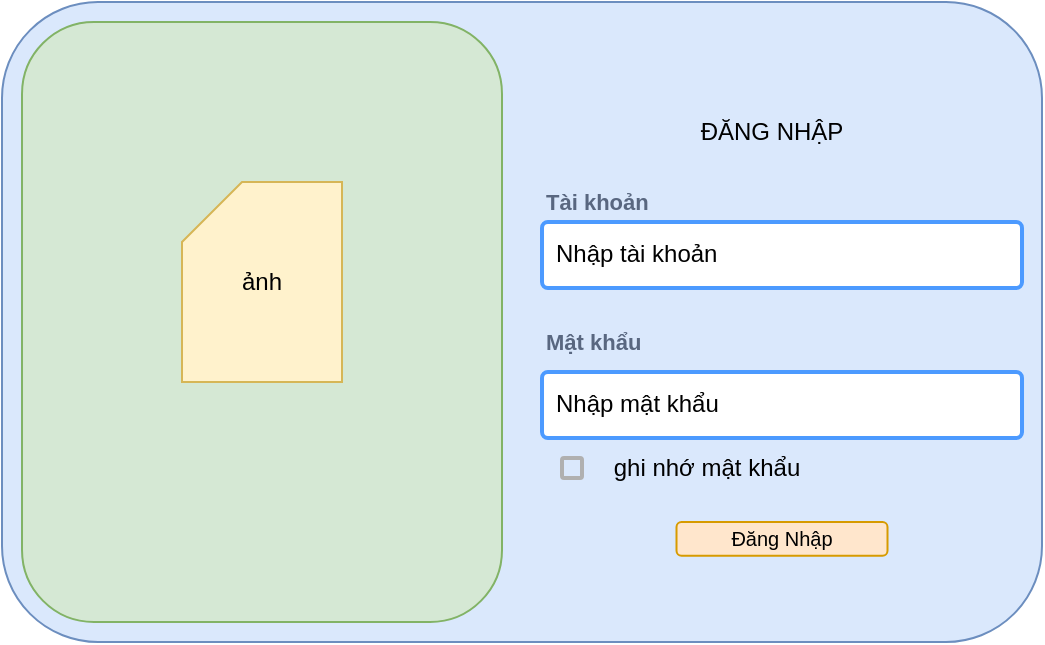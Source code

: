 <mxfile version="20.3.0" type="device"><diagram id="lBxqyL2BKWSZkJqHEuV9" name="Page-1"><mxGraphModel dx="865" dy="534" grid="1" gridSize="10" guides="1" tooltips="1" connect="1" arrows="1" fold="1" page="1" pageScale="1" pageWidth="850" pageHeight="1100" math="0" shadow="0"><root><mxCell id="0"/><mxCell id="1" parent="0"/><mxCell id="puMYpklkMqaPWkSAyZer-1" value="" style="rounded=1;whiteSpace=wrap;html=1;fillColor=#dae8fc;strokeColor=#6c8ebf;" vertex="1" parent="1"><mxGeometry x="130" y="570" width="520" height="320" as="geometry"/></mxCell><mxCell id="puMYpklkMqaPWkSAyZer-2" value="" style="rounded=1;whiteSpace=wrap;html=1;fillColor=#d5e8d4;strokeColor=#82b366;" vertex="1" parent="1"><mxGeometry x="140.004" y="579.997" width="240" height="300" as="geometry"/></mxCell><mxCell id="puMYpklkMqaPWkSAyZer-3" value="ảnh" style="shape=card;whiteSpace=wrap;html=1;fillColor=#fff2cc;strokeColor=#d6b656;" vertex="1" parent="1"><mxGeometry x="220.004" y="659.997" width="80" height="100" as="geometry"/></mxCell><mxCell id="puMYpklkMqaPWkSAyZer-4" value="ĐĂNG NHẬP" style="text;html=1;strokeColor=none;fillColor=none;align=center;verticalAlign=middle;whiteSpace=wrap;rounded=0;" vertex="1" parent="1"><mxGeometry x="470.004" y="619.997" width="90" height="30" as="geometry"/></mxCell><mxCell id="puMYpklkMqaPWkSAyZer-5" value="Tài khoản" style="fillColor=none;strokeColor=none;html=1;fontSize=11;fontStyle=0;align=left;fontColor=#596780;fontStyle=1;fontSize=11" vertex="1" parent="1"><mxGeometry x="400.004" y="659.997" width="240" height="20" as="geometry"/></mxCell><mxCell id="puMYpklkMqaPWkSAyZer-6" value="Nhập tài khoản" style="rounded=1;arcSize=9;align=left;spacingLeft=5;strokeColor=#4C9AFF;html=1;strokeWidth=2;fontSize=12" vertex="1" parent="1"><mxGeometry x="400.004" y="679.997" width="240" height="33" as="geometry"/></mxCell><mxCell id="puMYpklkMqaPWkSAyZer-7" value="Mật khẩu" style="fillColor=none;strokeColor=none;html=1;fontSize=11;fontStyle=0;align=left;fontColor=#596780;fontStyle=1;fontSize=11" vertex="1" parent="1"><mxGeometry x="400.004" y="729.997" width="240" height="20" as="geometry"/></mxCell><mxCell id="puMYpklkMqaPWkSAyZer-8" value="Nhập mật khẩu" style="rounded=1;arcSize=9;align=left;spacingLeft=5;strokeColor=#4C9AFF;html=1;strokeWidth=2;fontSize=12" vertex="1" parent="1"><mxGeometry x="400.004" y="754.997" width="240" height="33" as="geometry"/></mxCell><mxCell id="puMYpklkMqaPWkSAyZer-9" value="" style="dashed=0;labelPosition=right;align=left;shape=mxgraph.gmdl.checkbox;strokeColor=#B0B0B0;fillColor=none;strokeWidth=2;aspect=fixed;sketch=0;" vertex="1" parent="1"><mxGeometry x="410.004" y="797.997" width="10" height="10" as="geometry"/></mxCell><mxCell id="puMYpklkMqaPWkSAyZer-10" value="ghi nhớ mật khẩu" style="text;html=1;strokeColor=none;fillColor=none;align=center;verticalAlign=middle;whiteSpace=wrap;rounded=0;" vertex="1" parent="1"><mxGeometry x="420.004" y="787.997" width="125" height="30" as="geometry"/></mxCell><mxCell id="puMYpklkMqaPWkSAyZer-11" value="Đăng Nhập" style="rounded=1;html=1;shadow=0;dashed=0;whiteSpace=wrap;fontSize=10;fillColor=#ffe6cc;align=center;strokeColor=#d79b00;" vertex="1" parent="1"><mxGeometry x="467.254" y="829.997" width="105.5" height="16.88" as="geometry"/></mxCell></root></mxGraphModel></diagram></mxfile>